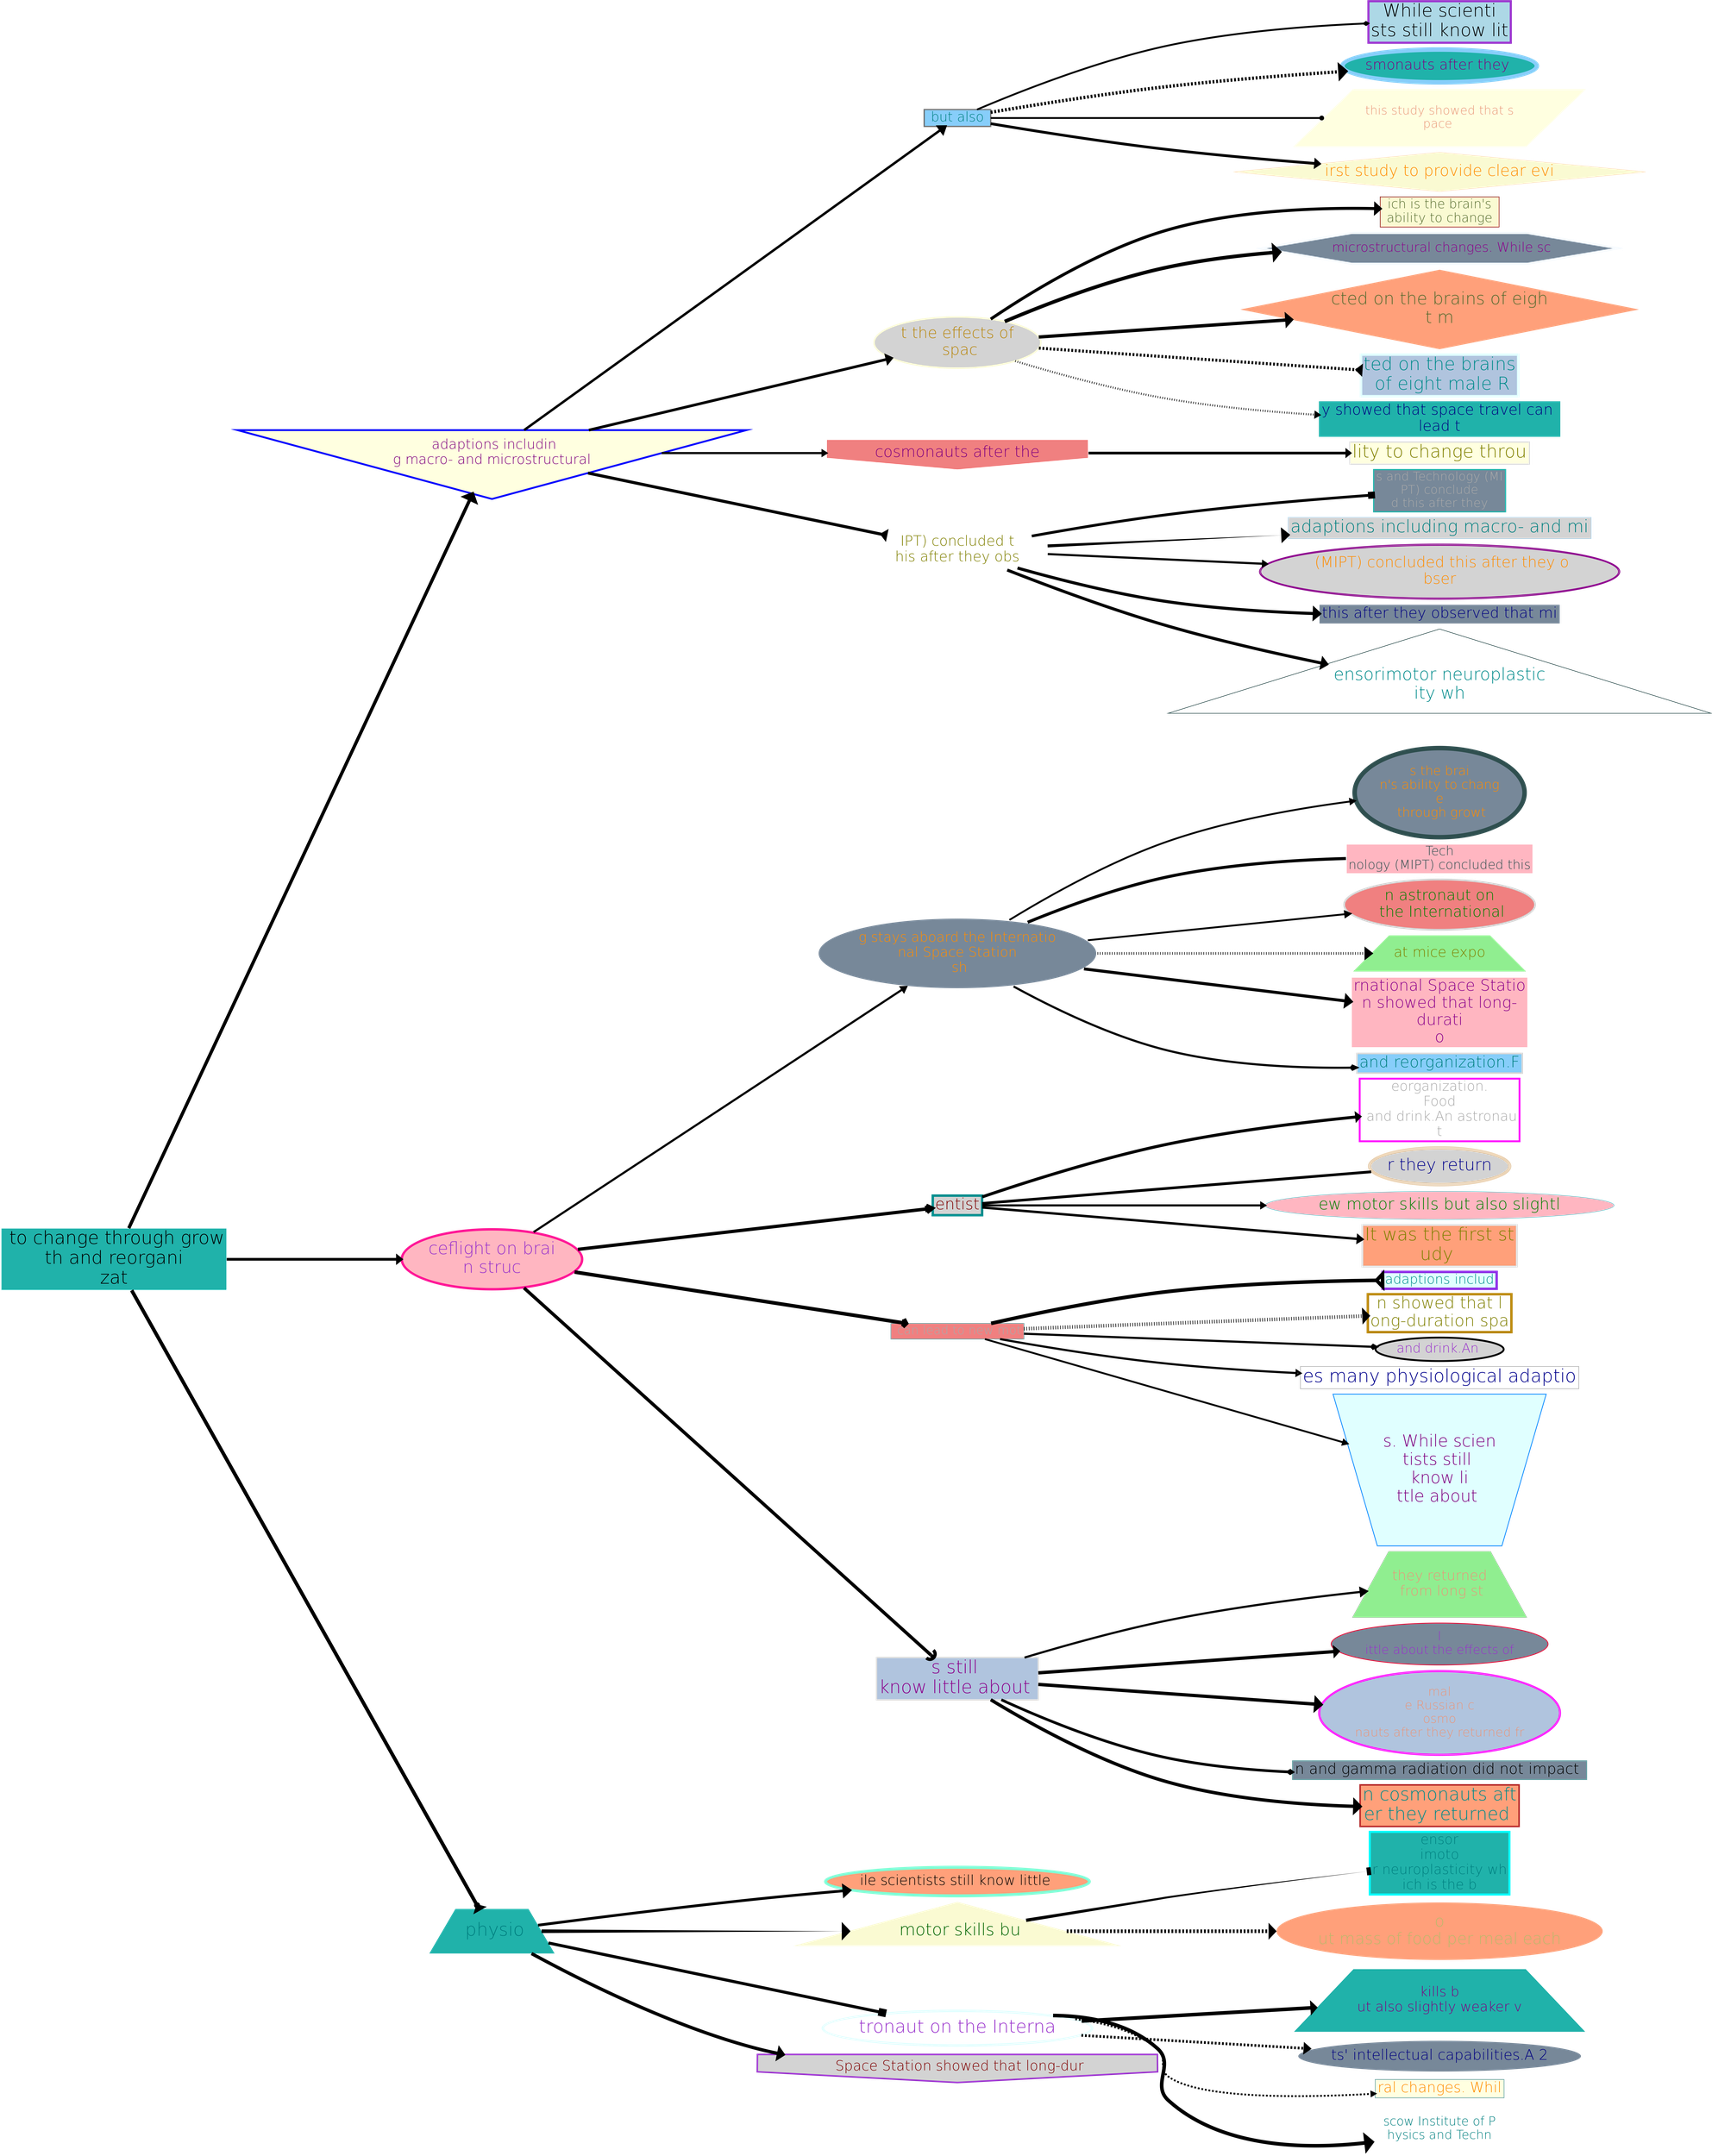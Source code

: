strict digraph "" {
	graph [bb="0,0,5602.4,7024.3",
		bgcolor=transparent,
		labeljust=r,
		overlap=false,
		rankdir=LR,
		sep="+25,25"
	];
	node [fontname="DejaVu Sans,DejaVu Sans Light",
		label="\N"
	];
	" to change through grow
th and reorgani
zat"	[color=azure,
		fillcolor=lightseagreen,
		fontcolor="#000000",
		fontsize=60,
		height=2.8611,
		label=" to change through grow
th and reorgani
zat",
		penwidth=2,
		pos="335.5,2916.3",
		shape=box,
		style=filled,
		width=9.3194];
	" adaptions includin
g macro- and microstructural"	[color=blue,
		fillcolor=lightyellow,
		fontcolor="#800080",
		fontsize=45,
		height=4.2426,
		label=" adaptions includin
g macro- and microstructural",
		penwidth=6,
		pos="1552.7,5549.3",
		shape=invtriangle,
		style=filled,
		width=23.492];
	" to change through grow
th and reorgani
zat" -> " adaptions includin
g macro- and microstructural"	[arrowhead=normal,
		arrowsize=2,
		penwidth=11,
		pos="e,1489,5413.4 384.14,3019.5 571.3,3425 1256.9,4910.5 1480.6,5395.2",
		style=solid];
	"ceflight on brai
n struc"	[color=deeppink,
		fillcolor=lightpink,
		fontcolor="#9932CC",
		fontsize=56,
		height=2.7038,
		label="ceflight on brai
n struc",
		penwidth=4,
		peripheries=2,
		pos="1552.7,2916.3",
		shape=ellipse,
		style=filled,
		width=7.8107];
	" to change through grow
th and reorgani
zat" -> "ceflight on brai
n struc"	[arrowhead=normal,
		arrowsize=1.25,
		penwidth=9,
		pos="e,1271.2,2916.3 671.37,2916.3 855.42,2916.3 1081.6,2916.3 1258.6,2916.3",
		style=bold];
	" physio"	[color=darkgoldenrod,
		fillcolor=lightseagreen,
		fontcolor="#008080",
		fontsize=60,
		height=2.0556,
		label=" physio",
		penwidth=0,
		pos="1552.7,702.3",
		shape=trapezium,
		style=filled,
		width=5.7778];
	" to change through grow
th and reorgani
zat" -> " physio"	[arrowhead=invodot,
		arrowsize=1,
		penwidth=12,
		pos="e,1511,776.47 393.08,2813.2 599.23,2437.6 1308.3,1145.8 1502.3,792.34",
		style=solid];
	" but also "	[color=dimgray,
		fillcolor=lightskyblue,
		fontcolor="#008080",
		fontsize=44,
		height=0.77778,
		label=" but also ",
		penwidth=4,
		pos="3099.5,6654.3",
		shape=box,
		style=filled,
		width=2.7361];
	" adaptions includin
g macro- and microstructural" -> " but also "	[arrowhead=normal,
		arrowsize=2,
		penwidth=8,
		pos="e,3059.3,6626.2 1660.8,5625.9 1963.3,5842.3 2816.7,6452.7 3042.9,6614.5",
		style=bold];
	"t the effects of
 spac"	[color=lightgoldenrodyellow,
		fillcolor=lightgrey,
		fontcolor="#B8860B",
		fontsize=51,
		height=2.357,
		label="t the effects of
 spac",
		penwidth=5,
		peripheries=1,
		pos="3099.5,5916.3",
		shape=ellipse,
		style=filled,
		width=6.6979];
	" adaptions includin
g macro- and microstructural" -> "t the effects of
 spac"	[arrowhead=normal,
		arrowsize=1.5,
		penwidth=9,
		pos="e,2899.2,5868.9 1875.7,5625.8 2178.4,5697.7 2623.2,5803.4 2884.6,5865.5",
		style=solid];
	"cosmonauts after the"	[color=white,
		fillcolor=lightcoral,
		fontcolor="#800080",
		fontsize=51,
		height=1.5538,
		label="cosmonauts after the",
		penwidth=3,
		pos="3099.5,5549.3",
		shape=invhouse,
		style=filled,
		width=12.091];
	" adaptions includin
g macro- and microstructural" -> "cosmonauts after the"	[arrowhead=normal,
		arrowsize=1.25,
		penwidth=7,
		pos="e,2664.3,5549.3 2116.9,5549.3 2292.9,5549.3 2484.7,5549.3 2651.6,5549.3",
		style=bold];
	"IPT) concluded t
his after they obs"	[color=gainsboro,
		fillcolor=lightgreen,
		fontcolor="#808000",
		fontsize=47,
		height=2.1999,
		label="IPT) concluded t
his after they obs",
		penwidth=0,
		peripheries=1,
		pos="3099.5,5229.3",
		shape=ellipse,
		width=7.3461];
	" adaptions includin
g macro- and microstructural" -> "IPT) concluded t
his after they obs"	[arrowhead=invempty,
		arrowsize=1.25,
		penwidth=10,
		pos="e,2881.5,5274.2 1873.3,5483.1 2170.3,5421.6 2605.2,5331.5 2869.1,5276.8",
		style=solid];
	"g stays aboard the Internatio
nal Space Station
 sh"	[color=darkkhaki,
		fillcolor=lightslategrey,
		fontcolor="#FF8C00",
		fontsize=45,
		height=3.2145,
		label="g stays aboard the Internatio
nal Space Station
 sh",
		penwidth=0,
		peripheries=2,
		pos="3099.5,3915.3",
		shape=ellipse,
		style=filled,
		width=11.759];
	"ceflight on brai
n struc" -> "g stays aboard the Internatio
nal Space Station
 sh"	[arrowhead=normal,
		arrowsize=1.5,
		penwidth=7,
		pos="e,2933.9,3808.8 1686.4,3002.1 1964.4,3181.9 2607.9,3598 2921,3800.5",
		style=solid];
	entist	[color=darkcyan,
		fillcolor=lightgrey,
		fontcolor="#800000",
		fontsize=52,
		height=0.90278,
		label=entist,
		penwidth=8,
		pos="3099.5,3095.3",
		shape=box,
		style=filled,
		width=1.9583];
	"ceflight on brai
n struc" -> entist	[arrowhead=open,
		arrowsize=2,
		penwidth=11,
		pos="e,3028.8,3087.2 1819.7,2947.1 2173.6,2988.1 2781.2,3058.5 3008.9,3084.9",
		style=solid];
	" can lead to new mot"	[color=cadetblue,
		fillcolor=lightcoral,
		fontcolor="#A9A9A9",
		fontsize=40,
		height=0.72222,
		label=" can lead to new mot",
		penwidth=2,
		pos="3099.5,2677.3",
		shape=box,
		style=filled,
		width=5.4722];
	"ceflight on brai
n struc" -> " can lead to new mot"	[arrowhead=open,
		arrowsize=1,
		penwidth=12,
		pos="e,2930.4,2703.3 1809.7,2876.7 2123.5,2828.1 2647.2,2747.1 2920.4,2704.9",
		style=solid];
	"s still 
know little about "	[color=lightgray,
		fillcolor=lightsteelblue,
		fontcolor="#8B008B",
		fontsize=60,
		height=1.9444,
		label="s still 
know little about ",
		penwidth=4,
		pos="3099.5,1527.3",
		shape=box,
		style=filled,
		width=6.4306];
	"ceflight on brai
n struc" -> "s still 
know little about "	[arrowhead=curve,
		arrowsize=1.25,
		penwidth=11,
		pos="e,3020.6,1597.4 1654.8,2825.4 1939.3,2569.6 2743.6,1846.4 3010.9,1606.1",
		style=solid];
	"ile scientists still know little "	[color=aquamarine,
		fillcolor=lightsalmon,
		fontcolor="#000000",
		fontsize=46,
		height=1.27,
		label="ile scientists still know little ",
		penwidth=6,
		peripheries=2,
		pos="3099.5,863.3",
		shape=ellipse,
		style=filled,
		width=11.346];
	" physio" -> "ile scientists still know little "	[arrowhead=normal,
		arrowsize=2,
		penwidth=9,
		pos="e,2757.9,838.21 1705.8,722.64 1881.2,745.67 2178.3,783.34 2434.4,809.3 2532.7,819.26 2639.2,828.58 2737.7,836.58",
		style=solid];
	" motor skills bu"	[color=blueviolet,
		fillcolor=lightgoldenrodyellow,
		fontcolor="#006400",
		fontsize=55,
		height=2.7106,
		label=" motor skills bu",
		penwidth=0,
		pos="3099.5,702.3",
		shape=triangle,
		style=filled,
		width=15.124];
	" physio" -> " motor skills bu"	[arrowhead=normal,
		arrowsize=1.5,
		penwidth=12,
		pos="e,2736.5,702.3 1717.6,702.3 1954.7,702.3 2400.3,702.3 2721.3,702.3",
		style=tapered];
	"tronaut on the Interna"	[color=lightcyan,
		fillcolor=lightskyblue,
		fontcolor="#9932CC",
		fontsize=59,
		height=1.545,
		label="tronaut on the Interna",
		penwidth=4,
		peripheries=2,
		pos="3099.5,392.3",
		shape=ellipse,
		width=11.562];
	" physio" -> "tronaut on the Interna"	[arrowhead=box,
		arrowsize=2,
		penwidth=10,
		pos="e,2867.9,438.57 1739.3,665.06 2016.1,609.5 2537.9,504.8 2848.2,442.52",
		style=solid];
	" Space Station showed that long-dur"	[color=darkorchid,
		fillcolor=lightgray,
		fontcolor="#800000",
		fontsize=46,
		height=1.4324,
		label=" Space Station showed that long-dur",
		penwidth=5,
		pos="3099.5,267.3",
		shape=invhouse,
		style=filled,
		width=18.476];
	" physio" -> " Space Station showed that long-dur"	[arrowhead=normal,
		arrowsize=1.5,
		penwidth=11,
		pos="e,2517.2,309.12 1690.1,628.26 1859.3,540.21 2159.2,396.49 2434.4,327.3 2456.6,321.71 2479.4,316.63 2502.4,312.01",
		style=bold];
	"While scienti
sts still know lit"	[color=darkorchid,
		fillcolor=lightblue,
		fontcolor="#000000",
		fontsize=59,
		height=1.9167,
		label="While scienti
sts still know lit",
		penwidth=7,
		pos="4701.5,6955.3",
		shape=box,
		style=filled,
		width=5.6111];
	" but also " -> "While scienti
sts still know lit"	[arrowhead=diamond,
		arrowsize=1.25,
		penwidth=6,
		pos="e,4499.5,6950.6 3170.7,6682.4 3295.3,6731 3564.3,6830 3800.7,6877.3 4031.5,6923.5 4301,6942.3 4484.5,6950",
		style=solid];
	"smonauts after they "	[color=lightskyblue,
		fillcolor=lightseagreen,
		fontcolor="#800080",
		fontsize=47,
		height=1.4007,
		label="smonauts after they ",
		penwidth=7,
		peripheries=3,
		pos="4701.5,6818.3",
		shape=ellipse,
		style=filled,
		width=8.8646];
	" but also " -> "smonauts after they "	[arrowhead=normal,
		arrowsize=2,
		penwidth=11,
		pos="e,4394.4,6804.6 3198.2,6671.6 3333.2,6694.9 3584.7,6736.1 3800.7,6759.3 3990.3,6779.7 4203.2,6794 4374.3,6803.5",
		style=dashed];
	"this study showed that s
pace "	[color=cornflowerblue,
		fillcolor=lightyellow,
		fontcolor="#E9967A",
		fontsize=40,
		height=2.6667,
		label="this study showed that s
pace ",
		penwidth=0,
		pos="4701.5,6654.3",
		shape=parallelogram,
		style=filled,
		width=13.017];
	" but also " -> "this study showed that s
pace "	[arrowhead=dot,
		arrowsize=1.25,
		penwidth=6,
		pos="e,4328.4,6654.3 3198.2,6654.3 3415.6,6654.3 3949.4,6654.3 4318.4,6654.3",
		style=solid];
	"irst study to provide clear evi"	[color=bisque,
		fillcolor=lightgoldenrodyellow,
		fontcolor="#FF8C00",
		fontsize=52,
		height=1.8056,
		label="irst study to provide clear evi",
		penwidth=2,
		pos="4701.5,6475.3",
		shape=diamond,
		style=filled,
		width=19];
	" but also " -> "irst study to provide clear evi"	[arrowhead=normal,
		arrowsize=1.25,
		penwidth=9,
		pos="e,4301.8,6502.3 3198.2,6637.5 3333.3,6614.8 3584.9,6574.3 3800.7,6549.3 3959.9,6530.8 4135.5,6515.3 4289,6503.3",
		style=solid];
	"ich is the brain's
 ability to change "	[color=darkred,
		fillcolor=lightgoldenrodyellow,
		fontcolor="#556B2F",
		fontsize=42,
		height=1.3889,
		label="ich is the brain's
 ability to change ",
		penwidth=2,
		pos="4701.5,6342.3",
		shape=box,
		style=filled,
		width=4.8611];
	"t the effects of
 spac" -> "ich is the brain's
 ability to change "	[arrowhead=normal,
		arrowsize=1.5,
		penwidth=10,
		pos="e,4526.1,6352 3209.3,5991.9 3342.1,6079.6 3576.6,6220.3 3800.7,6283.3 4039,6350.3 4326.3,6357.1 4511.1,6352.4",
		style=solid];
	" microstructural changes. While sc"	[color=aliceblue,
		fillcolor=lightslategrey,
		fontcolor="#8B008B",
		fontsize=43,
		height=1.3585,
		label=" microstructural changes. While sc",
		penwidth=2,
		peripheries=2,
		pos="4701.5,6225.3",
		shape=polygon,
		sides=6,
		style=filled,
		width=16.119];
	"t the effects of
 spac" -> " microstructural changes. While sc"	[arrowhead=normal,
		arrowsize=1.75,
		penwidth=12,
		pos="e,4176.8,6216.3 3248.6,5983.1 3388,6042.7 3604.1,6126.6 3800.7,6167.3 3915.6,6191.1 4040.3,6205.9 4159.3,6215",
		style=solid];
	"cted on the brains of eigh
t m"	[color=lightgrey,
		fillcolor=lightsalmon,
		fontcolor="#556B2F",
		fontsize=56,
		height=3.6667,
		label="cted on the brains of eigh
t m",
		penwidth=0,
		pos="4701.5,6026.3",
		shape=diamond,
		style=filled,
		width=18.389];
	"t the effects of
 spac" -> "cted on the brains of eigh
t m"	[arrowhead=normal,
		arrowsize=1.5,
		penwidth=11,
		pos="e,4208.8,5992.5 3336.6,5932.5 3561.2,5948 3906.5,5971.7 4193.4,5991.4",
		style=solid];
	"ted on the brains
 of eight male R"	[color=lightcyan,
		fillcolor=lightsteelblue,
		fontcolor="#008B8B",
		fontsize=59,
		height=1.9167,
		label="ted on the brains
 of eight male R",
		penwidth=8,
		pos="4701.5,5807.3",
		shape=box,
		style=filled,
		width=6.4306];
	"t the effects of
 spac" -> "ted on the brains
 of eight male R"	[arrowhead=inv,
		arrowsize=1.25,
		penwidth=10,
		pos="e,4470,5823 3336.6,5900.2 3637.1,5879.7 4153.6,5844.6 4457.5,5823.9",
		style=dashed];
	"y showed that space travel can 
lead t"	[color=lightseagreen,
		fillcolor=lightseagreen,
		fontcolor="#000080",
		fontsize=49,
		height=1.6111,
		label="y showed that space travel can 
lead t",
		penwidth=2,
		pos="4701.5,5662.3",
		shape=box,
		style=filled,
		width=9.875];
	"t the effects of
 spac" -> "y showed that space travel can 
lead t"	[arrowhead=normal,
		arrowsize=1.25,
		penwidth=7,
		pos="e,4345.8,5673.4 3278,5859 3418.3,5816.2 3620,5759.9 3800.7,5729.3 3974.5,5699.9 4169.3,5683.4 4333.1,5674.1",
		style=dotted];
	"lity to change throu"	[color=gainsboro,
		fillcolor=lightyellow,
		fontcolor="#808000",
		fontsize=59,
		height=1.0139,
		label="lity to change throu",
		penwidth=4,
		pos="4701.5,5549.3",
		shape=box,
		style=filled,
		width=7.2361];
	"cosmonauts after the" -> "lity to change throu"	[arrowhead=normal,
		arrowsize=1,
		penwidth=9,
		pos="e,4440.9,5549.3 3534.6,5549.3 3820.5,5549.3 4185.9,5549.3 4430.8,5549.3",
		style=solid];
	"s and Technology (MI
PT) conclude
d this after they"	[color=lightseagreen,
		fillcolor=lightslategray,
		fontcolor="#A9A9A9",
		fontsize=40,
		height=1.9444,
		label="s and Technology (MI
PT) conclude
d this after they",
		penwidth=4,
		pos="4701.5,5424.3",
		shape=box,
		style=filled,
		width=5.625];
	"IPT) concluded t
his after they obs" -> "s and Technology (MI
PT) conclude
d this after they"	[arrowhead=box,
		arrowsize=1.75,
		penwidth=9,
		pos="e,4499,5411 3324.9,5271 3462,5295.3 3641,5325.1 3800.7,5345.3 4032.3,5374.6 4298.8,5396.5 4481.4,5409.8",
		style=solid];
	"adaptions including macro- and mi"	[color=lightskyblue,
		fillcolor=lightgrey,
		fontcolor="#008080",
		fontsize=57,
		height=0.98611,
		label="adaptions including macro- and mi",
		penwidth=1,
		pos="4701.5,5300.3",
		shape=box,
		style=filled,
		width=12.458];
	"IPT) concluded t
his after they obs" -> "adaptions including macro- and mi"	[arrowhead=normal,
		arrowsize=1.75,
		penwidth=10,
		pos="e,4252.7,5280.4 3361.2,5240.9 3597.2,5251.3 3950.5,5267 4234.9,5279.6",
		style=tapered];
	" (MIPT) concluded this after they o
bser"	[color=darkmagenta,
		fillcolor=lightgray,
		fontcolor="#FF8C00",
		fontsize=50,
		height=2.4289,
		label=" (MIPT) concluded this after they o
bser",
		penwidth=3,
		peripheries=2,
		pos="4701.5,5159.3",
		shape=ellipse,
		style=filled,
		width=15.589];
	"IPT) concluded t
his after they obs" -> " (MIPT) concluded this after they o
bser"	[arrowhead=normal,
		arrowsize=1.25,
		penwidth=7,
		pos="e,4160.9,5182.9 3361.6,5217.9 3574.1,5208.6 3881.5,5195.1 4148.2,5183.5",
		style=solid];
	"this after they observed that mi"	[color=brown,
		fillcolor=lightslategrey,
		fontcolor="#000080",
		fontsize=49,
		height=0.86111,
		label="this after they observed that mi",
		penwidth=0,
		pos="4701.5,5023.3",
		shape=box,
		style=filled,
		width=9.5694];
	"IPT) concluded t
his after they obs" -> "this after they observed that mi"	[arrowhead=normal,
		arrowsize=1.75,
		penwidth=10,
		pos="e,4356.8,5023.4 3290,5174.1 3429.8,5135.9 3625.5,5087.7 3800.7,5063.3 3976.9,5038.7 4174.3,5028.1 4339.1,5023.9",
		style=solid];
	"ensorimotor neuroplastic
ity wh"	[color=darkslategray,
		fillcolor=white,
		fontcolor="#008B8B",
		fontsize=56,
		height=5.1854,
		label="ensorimotor neuroplastic
ity wh",
		penwidth=2,
		pos="4701.5,4787.3",
		shape=triangle,
		style=filled,
		width=25.024];
	"IPT) concluded t
his after they obs" -> "ensorimotor neuroplastic
ity wh"	[arrowhead=normal,
		arrowsize=1.5,
		penwidth=10,
		pos="e,4327.5,4857.8 3261.1,5166.5 3401.8,5113 3612.7,5036.6 3800.7,4983.3 3966.8,4936.2 4152.9,4894 4312.6,4860.9",
		style=solid];
	"s the brai
n's ability to chang
e
 through growt"	[color=darkslategrey,
		fillcolor=lightslategrey,
		fontcolor="#FF8C00",
		fontsize=42,
		height=3.9935,
		label="s the brai
n's ability to chang
e
 through growt",
		penwidth=7,
		peripheries=3,
		pos="4701.5,4439.3",
		shape=ellipse,
		style=filled,
		width=7.4504];
	"g stays aboard the Internatio
nal Space Station
 sh" -> "s the brai
n's ability to chang
e
 through growt"	[arrowhead=normal,
		arrowsize=1.5,
		penwidth=6,
		pos="e,4436.2,4416.7 3265.3,4022 3403,4106.4 3607.4,4220.6 3800.7,4286.3 4002.4,4354.9 4240.5,4393.7 4421.1,4415",
		style=solid];
	"Tech
nology (MIPT) concluded this"	[color=white,
		fillcolor=lightpink,
		fontcolor="#2F4F4F",
		fontsize=42,
		height=1.3889,
		label="Tech
nology (MIPT) concluded this",
		penwidth=5,
		pos="4701.5,4227.3",
		shape=box,
		style=filled,
		width=7.875];
	"g stays aboard the Internatio
nal Space Station
 sh" -> "Tech
nology (MIPT) concluded this"	[arrowhead=none,
		arrowsize=1.25,
		penwidth=10,
		pos="3322.5,4013.7 3457.9,4069.1 3636.1,4133.9 3800.7,4168.3 4004.4,4210.9 4239.2,4225.2 4417.9,4229",
		style=solid];
	"n astronaut on
 the International"	[color=lightgray,
		fillcolor=lightcoral,
		fontcolor="#008000",
		fontsize=50,
		height=2.3177,
		label="n astronaut on
 the International",
		penwidth=6,
		peripheries=1,
		pos="4701.5,4076.3",
		shape=ellipse,
		style=filled,
		width=7.68];
	"g stays aboard the Internatio
nal Space Station
 sh" -> "n astronaut on
 the International"	[arrowhead=normal,
		arrowsize=1.75,
		penwidth=6,
		pos="e,4439,4050 3497.1,3955.2 3784.4,3984.1 4165.8,4022.5 4421.5,4048.2",
		style=solid];
	"at mice expo"	[color=lightsalmon,
		fillcolor=lightgreen,
		fontcolor="#808000",
		fontsize=47,
		height=1.6667,
		label="at mice expo",
		penwidth=0,
		pos="4701.5,3915.3",
		shape=trapezium,
		style=filled,
		width=7.9722];
	"g stays aboard the Internatio
nal Space Station
 sh" -> "at mice expo"	[arrowhead=normal,
		arrowsize=1.75,
		penwidth=9,
		pos="e,4474.1,3915.3 3523,3915.3 3820.7,3915.3 4208.9,3915.3 4456.5,3915.3",
		style=dotted];
	"rnational Space Statio
n showed that long-
durati
o"	[color=white,
		fillcolor=lightpink,
		fontcolor="#8B008B",
		fontsize=52,
		height=3.2778,
		label="rnational Space Statio
n showed that long-
durati
o",
		penwidth=5,
		pos="4701.5,3719.3",
		shape=box,
		style=filled,
		width=7.3194];
	"g stays aboard the Internatio
nal Space Station
 sh" -> "rnational Space Statio
n showed that long-
durati
o"	[arrowhead=normal,
		arrowsize=1.75,
		penwidth=10,
		pos="e,4437.8,3751.5 3486.1,3868.1 3774.1,3832.8 4161.1,3785.4 4420.1,3753.6",
		style=solid];
	"and reorganization.F"	[color=lightgrey,
		fillcolor=lightskyblue,
		fontcolor="#008080",
		fontsize=52,
		height=0.90278,
		label="and reorganization.F",
		penwidth=5,
		pos="4701.5,3550.3",
		shape=box,
		style=filled,
		width=6.8889];
	"g stays aboard the Internatio
nal Space Station
 sh" -> "and reorganization.F"	[arrowhead=open,
		arrowsize=1.75,
		penwidth=7,
		pos="e,4453.4,3536.6 3277.8,3810.2 3415.3,3734.5 3613.4,3638 3800.7,3592.3 4009.9,3541.2 4254.5,3532.9 4435.8,3536.2",
		style=solid];
	"eorganization.
Food
 and drink.An astronau
t"	[color=fuchsia,
		fillcolor=white,
		fontcolor="#A9A9A9",
		fontsize=45,
		height=2.8889,
		label="eorganization.
Food
 and drink.An astronau
t",
		penwidth=6,
		pos="4701.5,3395.3",
		shape=box,
		style=filled,
		width=6.5556];
	entist -> "eorganization.
Food
 and drink.An astronau
t"	[arrowhead=normal,
		arrowsize=1,
		penwidth=10,
		pos="e,4465.1,3374.6 3170.4,3117.3 3295.5,3156.1 3566.7,3236.6 3800.7,3282.3 4020.3,3325.2 4273.5,3355.3 4455.2,3373.6",
		style=solid];
	"r they return"	[color=burlywood,
		fillcolor=lightgrey,
		fontcolor="#00008B",
		fontsize=55,
		height=1.5775,
		label="r they return",
		penwidth=2,
		peripheries=3,
		pos="4701.5,3216.3",
		shape=ellipse,
		style=filled,
		width=6.3505];
	entist -> "r they return"	[arrowhead=none,
		arrowsize=1.25,
		penwidth=9,
		pos="3170.1,3101 3295.9,3111.4 3569.7,3133.7 3800.7,3151.3 4033,3169 4299.1,3188.1 4481.4,3200.9",
		style=solid];
	"ew motor skills but also slightl"	[color=darkturquoise,
		fillcolor=lightpink,
		fontcolor="#008000",
		fontsize=53,
		height=1.2964,
		label="ew motor skills but also slightl",
		penwidth=1,
		peripheries=1,
		pos="4701.5,3095.3",
		shape=ellipse,
		style=filled,
		width=14.122];
	entist -> "ew motor skills but also slightl"	[arrowhead=normal,
		arrowsize=1.25,
		penwidth=7,
		pos="e,4192.8,3095.3 3170.1,3095.3 3343.5,3095.3 3808,3095.3 4180.1,3095.3",
		style=solid];
	"It was the first st
udy "	[color=gainsboro,
		fillcolor=lightsalmon,
		fontcolor="#808000",
		fontsize=59,
		height=1.9167,
		label="It was the first st
udy ",
		penwidth=6,
		pos="4701.5,2961.3",
		shape=box,
		style=filled,
		width=6.1528];
	entist -> "It was the first st
udy "	[arrowhead=normal,
		arrowsize=1.5,
		penwidth=8,
		pos="e,4479.9,2979.8 3170.1,3089.5 3392.5,3070.8 4093.9,3012.1 4464.9,2981",
		style=solid];
	"adaptions includ"	[color=blueviolet,
		fillcolor=lightcyan,
		fontcolor="#008B8B",
		fontsize=44,
		height=0.77778,
		label="adaptions includ",
		penwidth=8,
		pos="4701.5,2846.3",
		shape=box,
		style=filled,
		width=4.7778];
	" can lead to new mot" -> "adaptions includ"	[arrowhead=invempty,
		arrowsize=2,
		penwidth=12,
		pos="e,4529.1,2846.6 3211.3,2703.4 3348.7,2734.5 3590.5,2785.3 3800.7,2809.3 4044,2837.1 4326.4,2844.7 4509,2846.5",
		style=bold];
	"n showed that l
ong-duration spa"	[color=darkgoldenrod,
		fillcolor=white,
		fontcolor="#808000",
		fontsize=54,
		height=1.75,
		label="n showed that l
ong-duration spa",
		penwidth=8,
		pos="4701.5,2737.3",
		shape=box,
		style=filled,
		width=5.9583];
	" can lead to new mot" -> "n showed that l
ong-duration spa"	[arrowhead=normal,
		arrowsize=1.25,
		penwidth=12,
		pos="e,4486.8,2729.3 3296.7,2684.7 3594.5,2695.8 4159,2717 4473.8,2728.8",
		style=dotted];
	"and drink.An "	[color=black,
		fillcolor=lightgrey,
		fontcolor="#9932CC",
		fontsize=43,
		height=1.0803,
		label="and drink.An ",
		penwidth=6,
		peripheries=1,
		pos="4701.5,2617.3",
		shape=ellipse,
		style=filled,
		width=5.4015];
	" can lead to new mot" -> "and drink.An "	[arrowhead=vee,
		arrowsize=1.5,
		penwidth=7,
		pos="e,4510.2,2624.4 3296.7,2669.9 3601.3,2658.5 4185.1,2636.6 4495.2,2625",
		style=solid];
	"es many physiological adaptio"	[color=dimgray,
		fillcolor=lightgreen,
		fontcolor="#00008B",
		fontsize=60,
		height=1.0278,
		label="es many physiological adaptio",
		penwidth=1,
		pos="4701.5,2523.3",
		shape=box,
		width=11.486];
	" can lead to new mot" -> "es many physiological adaptio"	[arrowhead=empty,
		arrowsize=1.25,
		penwidth=7,
		pos="e,4288,2535.5 3241.1,2651.3 3382.1,2626.2 3605.7,2589.3 3800.7,2569.3 3955.2,2553.5 4125.1,2543 4275.4,2536.1",
		style=solid];
	"s. While scien
tists still 
know li
ttle about "	[color=dodgerblue,
		fillcolor=lightcyan,
		fontcolor="#800080",
		fontsize=55,
		height=7,
		label="s. While scien
tists still 
know li
ttle about ",
		penwidth=3,
		pos="4701.5,2216.3",
		shape=invtrapezium,
		style=filled,
		width=9.8333];
	" can lead to new mot" -> "s. While scien
tists still 
know li
ttle about "	[arrowhead=normal,
		arrowsize=1.5,
		penwidth=6,
		pos="e,4395.4,2304.2 3190.9,2651.3 3415.6,2586.5 4008.4,2415.7 4380.8,2308.4",
		style=solid];
	"they returned
 from long st"	[color=darkgrey,
		fillcolor=lightgreen,
		fontcolor="#E9967A",
		fontsize=46,
		height=3.0556,
		label="they returned
 from long st",
		penwidth=1,
		pos="4701.5,1836.3",
		shape=trapezium,
		style=filled,
		width=8.0556];
	"s still 
know little about " -> "they returned
 from long st"	[arrowhead=normal,
		arrowsize=2,
		penwidth=7,
		pos="e,4458.9,1813.2 3328.1,1597.3 3464.2,1637.1 3641.1,1685.2 3800.7,1717.3 4013.8,1760.1 4258.5,1791.3 4438.9,1811",
		style=solid];
	"l
ittle about the effects of"	[color=crimson,
		fillcolor=lightslategray,
		fontcolor="#9932CC",
		fontsize=41,
		height=1.9249,
		label="l
ittle about the effects of",
		penwidth=3,
		peripheries=1,
		pos="4701.5,1639.3",
		shape=ellipse,
		style=filled,
		width=8.6424];
	"s still 
know little about " -> "l
ittle about the effects of"	[arrowhead=normal,
		arrowsize=1,
		penwidth=11,
		pos="e,4404.5,1618.6 3331.1,1543.4 3611,1563 4084.2,1596.2 4394.5,1617.9",
		style=solid];
	"mal
e Russian c
osmo
nauts after they returned fr"	[color=fuchsia,
		fillcolor=lightsteelblue,
		fontcolor="#E9967A",
		fontsize=41,
		height=3.8038,
		label="mal
e Russian c
osmo
nauts after they returned fr",
		penwidth=3,
		peripheries=2,
		pos="4701.5,1415.3",
		shape=ellipse,
		style=filled,
		width=9.8731];
	"s still 
know little about " -> "mal
e Russian c
osmo
nauts after they returned fr"	[arrowhead=normal,
		arrowsize=1.75,
		penwidth=11,
		pos="e,4351.5,1439.7 3331.1,1511.2 3593.3,1492.8 4025,1462.6 4333.6,1441",
		style=solid];
	"n and gamma radiation did not impact "	[color=cadetblue,
		fillcolor=lightslategrey,
		fontcolor="#000000",
		fontsize=49,
		height=0.86111,
		label="n and gamma radiation did not impact ",
		penwidth=3,
		pos="4701.5,1229.3",
		shape=box,
		style=filled,
		width=11.958];
	"s still 
know little about " -> "n and gamma radiation did not impact "	[arrowhead=diamond,
		arrowsize=1.25,
		penwidth=9,
		pos="e,4271,1221.5 3249.2,1457.2 3388.3,1395.3 3603.7,1309 3800.7,1269.3 3947.2,1239.8 4109.8,1226.7 4256,1222",
		style=solid];
	"n cosmonauts aft
er they returned "	[color=firebrick,
		fillcolor=lightsalmon,
		fontcolor="#008B8B",
		fontsize=59,
		height=1.9167,
		label="n cosmonauts aft
er they returned ",
		penwidth=5,
		pos="4701.5,1111.3",
		shape=box,
		style=filled,
		width=6.5417];
	"s still 
know little about " -> "n cosmonauts aft
er they returned "	[arrowhead=normal,
		arrowsize=1.75,
		penwidth=11,
		pos="e,4465.7,1108.6 3212.8,1457.1 3347.1,1377.1 3581.2,1249.6 3800.7,1189.3 4013.9,1130.7 4265.2,1113 4448,1108.9",
		style=solid];
	"ensor
imoto
r neuroplasticity wh
ich is the b"	[color=aqua,
		fillcolor=lightseagreen,
		fontcolor="#008080",
		fontsize=45,
		height=2.8889,
		label="ensor
imoto
r neuroplasticity wh
ich is the b",
		penwidth=7,
		pos="4701.5,920.3",
		shape=box,
		style=filled,
		width=5.6111];
	" motor skills bu" -> "ensor
imoto
r neuroplasticity wh
ich is the b"	[arrowhead=tee,
		arrowsize=1.5,
		penwidth=11,
		pos="e,4499.3,896.43 3329.7,738.08 3466.4,759.06 3643.3,785.62 3800.7,807.3 4037.2,839.88 4309.3,873.51 4491.8,895.52",
		style=tapered];
	"o
ut mass of food per meal each"	[color=blueviolet,
		fillcolor=lightsalmon,
		fontcolor="#BDB76B",
		fontsize=53,
		height=2.6578,
		label="o
ut mass of food per meal each",
		penwidth=0,
		peripheries=3,
		pos="4701.5,702.3",
		shape=ellipse,
		style=filled,
		width=14.718];
	" motor skills bu" -> "o
ut mass of food per meal each"	[arrowhead=normal,
		arrowsize=1.25,
		penwidth=12,
		pos="e,4171.4,702.3 3462.6,702.3 3668.1,702.3 3929.3,702.3 4158.7,702.3",
		style=dashed];
	"kills b
ut also slightly weaker v"	[color=white,
		fillcolor=lightseagreen,
		fontcolor="#800080",
		fontsize=45,
		height=3,
		label="kills b
ut also slightly weaker v",
		penwidth=8,
		pos="4701.5,480.3",
		shape=trapezium,
		style=filled,
		width=13.694];
	"tronaut on the Interna" -> "kills b
ut also slightly weaker v"	[arrowhead=normal,
		arrowsize=1,
		penwidth=12,
		pos="e,4289.4,457.69 3484.8,413.43 3724.4,426.61 4032.9,443.58 4279.2,457.12",
		style=solid];
	"ts' intellectual capabilities.A 2"	[color=lightcoral,
		fillcolor=lightslategray,
		fontcolor="#000080",
		fontsize=48,
		height=1.4204,
		label="ts' intellectual capabilities.A 2",
		penwidth=0,
		peripheries=3,
		pos="4701.5,303.3",
		shape=ellipse,
		style=filled,
		width=13.048];
	"tronaut on the Interna" -> "ts' intellectual capabilities.A 2"	[arrowhead=normal,
		arrowsize=1.5,
		penwidth=9,
		pos="e,4283,326.52 3484,370.96 3720,357.84 4023.1,340.98 4267.7,327.37",
		style=dashed];
	"ral changes. Whil"	[color=cadetblue,
		fillcolor=lightyellow,
		fontcolor="#FF8C00",
		fontsize=48,
		height=0.84722,
		label="ral changes. Whil",
		penwidth=2,
		pos="4701.5,203.3",
		shape=box,
		style=filled,
		width=5.4028];
	"tronaut on the Interna" -> "ral changes. Whil"	[arrowhead=normal,
		arrowsize=1.25,
		penwidth=6,
		pos="e,4506.9,188.47 3427.3,426.63 3543.4,422.8 3669,398.55 3764.7,328.3 3797.8,304.02 3767,266.71 3800.7,243.3 3908.8,168.19 4263.8,\
174.56 4494.3,187.73",
		style=dashed];
	"scow Institute of P
hysics and Techn"	[color=darkturquoise,
		fillcolor=lightyellow,
		fontcolor="#008080",
		fontsize=41,
		height=2.1471,
		label="scow Institute of P
hysics and Techn",
		penwidth=0,
		peripheries=3,
		pos="4701.5,77.296",
		shape=ellipse,
		width=6.9987];
	"tronaut on the Interna" -> "scow Institute of P
hysics and Techn"	[arrowhead=normal,
		arrowsize=2,
		penwidth=12,
		pos="e,4492.2,34.117 3366.6,435 3501.2,441.21 3658.3,422.63 3764.7,328.3 3820.5,278.79 3744.8,213.81 3800.7,164.3 3981.6,3.7897 4270.9,\
5.0089 4472.4,31.401",
		style=bold];
}
